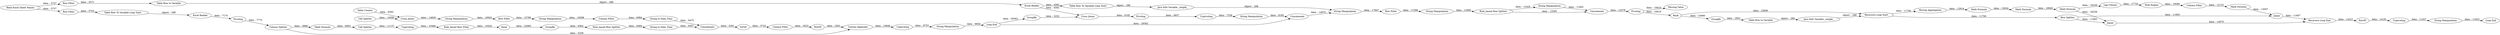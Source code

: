 digraph {
	"-5720865819782556197_312" [label="Excel Reader"]
	"-6497404938089923590_294" [label="String Manipulation"]
	"-5720865819782556197_2" [label="Read Excel Sheet Names"]
	"-5720865819782556197_2417" [label=Joiner]
	"-5720865819782556197_2411" [label="Recursive Loop Start"]
	"-5720865819782556197_328" [label="Java Edit Variable _simple_"]
	"-5720865819782556197_2440" [label="String Manipulation"]
	"-5720865819782556197_32" [label="Row Splitter"]
	"-5720865819782556197_2407" [label="Math Formula"]
	"2774206347892969006_12" [label=GroupBy]
	"2774206347892969006_10" [label="Rule_based Row Filter"]
	"2774206347892969006_11" [label=Rank]
	"-5720865819782556197_1" [label="Excel Reader"]
	"-6497404938089923590_287" [label="String Manipulation"]
	"-5720865819782556197_325" [label=Pivoting]
	"-5720865819782556197_2404" [label="Moving Aggregation"]
	"-5720865819782556197_2426" [label=Unpivoting]
	"-5720865819782556197_2421" [label="Column Filter"]
	"-5720865819782556197_341" [label=Concatenate]
	"-6497404938089923590_298" [label=Concatenate]
	"-5720865819782556197_2403" [label="String Manipulation"]
	"-5720865819782556197_321" [label="Row Filter"]
	"-5720865819782556197_2409" [label="Math Formula"]
	"-6497404938089923590_297" [label="Column Filter"]
	"7091976494588455012_2445" [label=Concatenate]
	"-5720865819782556197_2408" [label="Missing Value"]
	"-6497404938089923590_17" [label="Cell Splitter"]
	"-5720865819782556197_311" [label="Table Row to Variable"]
	"-6497404938089923590_307" [label="Column Filter"]
	"2774206347892969006_13" [label="Rule_based Row Splitter"]
	"-5720865819782556197_323" [label=Unpivoting]
	"7091976494588455012_2444" [label="String Manipulation"]
	"-5720865819782556197_2439" [label=Unpivoting]
	"-5720865819782556197_2410" [label="Math Formula"]
	"-5720865819782556197_2412" [label="Recursive Loop End"]
	"-5720865819782556197_313" [label="Row Filter"]
	"-5720865819782556197_2423" [label=GroupBy]
	"-6497404938089923590_293" [label="Row Filter"]
	"-6497404938089923590_296" [label="String to Date_Time"]
	"-6497404938089923590_303" [label=RowID]
	"-5720865819782556197_2434" [label="String Manipulation"]
	"-5720865819782556197_322" [label="Table Row To Variable Loop Start"]
	"-5720865819782556197_2402" [label="Row Filter"]
	"-5720865819782556197_2428" [label="String Manipulation"]
	"7091976494588455012_2443" [label="Rule_based Row Splitter"]
	"-5720865819782556197_2427" [label=RowID]
	"-6497404938089923590_20" [label="Cross Joiner"]
	"-6497404938089923590_302" [label=Sorter]
	"-5720865819782556197_2415" [label="Lag Column"]
	"-5720865819782556197_2429" [label="Loop End"]
	"-5720865819782556197_2431" [label="Column Appender"]
	"-5720865819782556197_2413" [label=Rank]
	"-6497404938089923590_14" [label="String to Date_Time"]
	"-5720865819782556197_326" [label="Table Row To Variable Loop Start"]
	"-5720865819782556197_2418" [label="Math Formula"]
	"-5720865819782556197_2425" [label="Java Edit Variable _simple_"]
	"-5720865819782556197_6" [label=Pivoting]
	"2774206347892969006_9" [label=Unpivoting]
	"2774206347892969006_301" [label="Math Formula"]
	"-5720865819782556197_2430" [label="Column Splitter"]
	"-5720865819782556197_332" [label=GroupBy]
	"-5720865819782556197_335" [label=Pivoting]
	"-6497404938089923590_19" [label="Table Creator"]
	"-5720865819782556197_324" [label="Loop End"]
	"2774206347892969006_7" [label="Cell Splitter"]
	"-5720865819782556197_2414" [label=Joiner]
	"-5720865819782556197_2416" [label="Rule Engine"]
	"7091976494588455012_2420" [label="String Manipulation"]
	"-5720865819782556197_2424" [label="Table Row to Variable"]
	"-5720865819782556197_333" [label="Cross Joiner"]
	"-5720865819782556197_2440" -> "-5720865819782556197_341" [label="data: : 8185"]
	"2774206347892969006_301" -> "2774206347892969006_7" [label="data: : 6063"]
	"7091976494588455012_2420" -> "7091976494588455012_2443" [label="data: : 13485"]
	"-6497404938089923590_287" -> "-6497404938089923590_293" [label="data: : 16943"]
	"-6497404938089923590_303" -> "-5720865819782556197_2431" [label="data: : 3291"]
	"-5720865819782556197_332" -> "-5720865819782556197_333" [label="data: : 3252"]
	"2774206347892969006_7" -> "2774206347892969006_9" [label="data: : 11137"]
	"-6497404938089923590_294" -> "-6497404938089923590_297" [label="data: : 16598"]
	"-6497404938089923590_297" -> "-6497404938089923590_296" [label="data: : 6084"]
	"-5720865819782556197_2416" -> "-5720865819782556197_2421" [label="data: : 19580"]
	"7091976494588455012_2445" -> "-5720865819782556197_325" [label="data: : 12579"]
	"-5720865819782556197_312" -> "-5720865819782556197_326" [label="data: : 4592"]
	"-5720865819782556197_2424" -> "-5720865819782556197_2425" [label="object: : 288"]
	"-6497404938089923590_19" -> "-6497404938089923590_20" [label="data: : 6593"]
	"-5720865819782556197_2410" -> "-5720865819782556197_2415" [label="data: : 18239"]
	"-6497404938089923590_302" -> "-6497404938089923590_307" [label="data: : 5725"]
	"-5720865819782556197_2417" -> "-5720865819782556197_2412" [label="data: : 11667"]
	"-5720865819782556197_2428" -> "-5720865819782556197_2429" [label="data: : 11623"]
	"-6497404938089923590_20" -> "-6497404938089923590_287" [label="data: : 14829"]
	"-5720865819782556197_321" -> "-5720865819782556197_322" [label="data: : 5703"]
	"-5720865819782556197_32" -> "-5720865819782556197_2417" [label="data: : 11665"]
	"-5720865819782556197_2" -> "-5720865819782556197_321" [label="data: : 5757"]
	"-5720865819782556197_2404" -> "-5720865819782556197_2407" [label="data: : 12914"]
	"-5720865819782556197_326" -> "-5720865819782556197_328" [label="object: : 288"]
	"-5720865819782556197_2418" -> "-5720865819782556197_2417" [label="data: : 13007"]
	"2774206347892969006_9" -> "2774206347892969006_10" [label="data: : 10466"]
	"-6497404938089923590_14" -> "-6497404938089923590_298" [label="data: : 6457"]
	"-5720865819782556197_313" -> "-5720865819782556197_311" [label="data: : 5571"]
	"-5720865819782556197_328" -> "-5720865819782556197_2403" [label="object: : 288"]
	"7091976494588455012_2444" -> "7091976494588455012_2445" [label="data: : 11955"]
	"-5720865819782556197_2421" -> "-5720865819782556197_2418" [label="data: : 12133"]
	"-5720865819782556197_341" -> "-5720865819782556197_2403" [label="data: : 14970"]
	"-5720865819782556197_312" -> "-5720865819782556197_333" [label="data: : 4592"]
	"2774206347892969006_13" -> "-6497404938089923590_14" [label="data: : 6469"]
	"-5720865819782556197_2426" -> "-5720865819782556197_2428" [label="data: : 11027"]
	"-5720865819782556197_311" -> "-5720865819782556197_312" [label="object: : 288"]
	"-5720865819782556197_2431" -> "-5720865819782556197_323" [label="data: : 10946"]
	"-5720865819782556197_2439" -> "-5720865819782556197_2440" [label="data: : 7239"]
	"2774206347892969006_11" -> "2774206347892969006_12" [label="data: : 22983"]
	"-5720865819782556197_2434" -> "-5720865819782556197_324" [label="data: : 9659"]
	"-5720865819782556197_2412" -> "-5720865819782556197_2427" [label="data: : 14221"]
	"-5720865819782556197_2403" -> "-5720865819782556197_2402" [label="data: : 17847"]
	"-5720865819782556197_32" -> "-5720865819782556197_2414" [label="data: : 11662"]
	"-5720865819782556197_2402" -> "7091976494588455012_2420" [label="data: : 17268"]
	"-5720865819782556197_2409" -> "-5720865819782556197_2410" [label="data: : 16940"]
	"-6497404938089923590_293" -> "-6497404938089923590_294" [label="data: : 15780"]
	"7091976494588455012_2443" -> "7091976494588455012_2444" [label="data: : 12435"]
	"-5720865819782556197_322" -> "-5720865819782556197_1" [label="object: : 288"]
	"-5720865819782556197_335" -> "-5720865819782556197_2439" [label="data: : 6837"]
	"-6497404938089923590_298" -> "-6497404938089923590_302" [label="data: : 5291"]
	"-5720865819782556197_325" -> "-5720865819782556197_2413" [label="data: : 10619"]
	"-5720865819782556197_2" -> "-5720865819782556197_313" [label="data: : 5757"]
	"-6497404938089923590_296" -> "-6497404938089923590_298" [label="data: : 6475"]
	"-6497404938089923590_307" -> "-6497404938089923590_303" [label="data: : 3023"]
	"-5720865819782556197_2430" -> "2774206347892969006_301" [label="data: : 3868"]
	"-5720865819782556197_2415" -> "-5720865819782556197_2416" [label="data: : 17732"]
	"-5720865819782556197_2425" -> "-5720865819782556197_2411" [label="object: : 288"]
	"-5720865819782556197_2413" -> "-5720865819782556197_2423" [label="data: : 23690"]
	"-5720865819782556197_324" -> "-5720865819782556197_341" [label="data: : 29362"]
	"-5720865819782556197_2430" -> "-5720865819782556197_2431" [label="data: : 5236"]
	"-5720865819782556197_2411" -> "-5720865819782556197_2404" [label="data: : 11706"]
	"2774206347892969006_12" -> "2774206347892969006_13" [label="data: : 6562"]
	"7091976494588455012_2443" -> "7091976494588455012_2445" [label="data: : 12585"]
	"-6497404938089923590_17" -> "-6497404938089923590_20" [label="data: : 10590"]
	"-5720865819782556197_2413" -> "-5720865819782556197_2411" [label="data: : 23690"]
	"-5720865819782556197_2410" -> "-5720865819782556197_2414" [label="data: : 18239"]
	"-5720865819782556197_2427" -> "-5720865819782556197_2426" [label="data: : 14181"]
	"-5720865819782556197_1" -> "-5720865819782556197_6" [label="data: : 7174"]
	"-5720865819782556197_333" -> "-5720865819782556197_335" [label="data: : 6192"]
	"-5720865819782556197_325" -> "-5720865819782556197_2408" [label="data: : 10619"]
	"-5720865819782556197_2414" -> "-5720865819782556197_2412" [label="data: : 14070"]
	"-5720865819782556197_324" -> "-5720865819782556197_332" [label="data: : 29362"]
	"-5720865819782556197_6" -> "-5720865819782556197_2430" [label="data: : 7775"]
	"-5720865819782556197_323" -> "-5720865819782556197_2434" [label="data: : 8753"]
	"-5720865819782556197_2423" -> "-5720865819782556197_2424" [label="data: : 2842"]
	"2774206347892969006_10" -> "2774206347892969006_11" [label="data: : 10420"]
	"-5720865819782556197_2411" -> "-5720865819782556197_32" [label="data: : 11706"]
	"-5720865819782556197_2407" -> "-5720865819782556197_2409" [label="data: : 15634"]
	rankdir=LR
}
